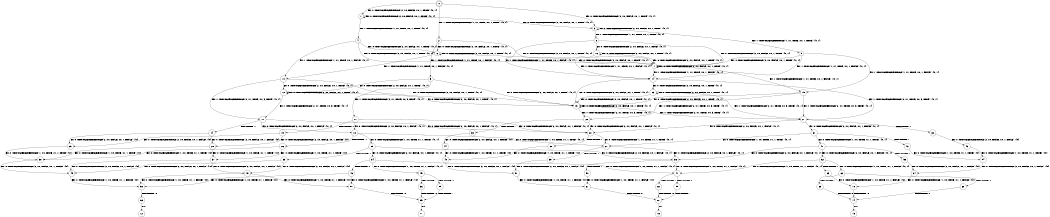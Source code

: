 digraph BCG {
size = "7, 10.5";
center = TRUE;
node [shape = circle];
0 [peripheries = 2];
0 -> 1 [label = "EX !0 !ATOMIC_EXCH_BRANCH (2, +0, FALSE, +0, 1, TRUE) !{0, 1}"];
0 -> 2 [label = "EX !1 !ATOMIC_EXCH_BRANCH (1, +1, TRUE, +0, 1, TRUE) !{0, 1}"];
0 -> 3 [label = "EX !0 !ATOMIC_EXCH_BRANCH (2, +0, FALSE, +0, 1, TRUE) !{0, 1}"];
1 -> 1 [label = "EX !0 !ATOMIC_EXCH_BRANCH (2, +0, FALSE, +0, 1, TRUE) !{0, 1}"];
1 -> 4 [label = "EX !1 !ATOMIC_EXCH_BRANCH (1, +1, TRUE, +0, 1, TRUE) !{0, 1}"];
1 -> 3 [label = "EX !0 !ATOMIC_EXCH_BRANCH (2, +0, FALSE, +0, 1, TRUE) !{0, 1}"];
2 -> 5 [label = "EX !1 !ATOMIC_EXCH_BRANCH (1, +1, TRUE, +0, 1, FALSE) !{0, 1}"];
2 -> 6 [label = "EX !0 !ATOMIC_EXCH_BRANCH (2, +0, FALSE, +0, 1, TRUE) !{0, 1}"];
2 -> 7 [label = "EX !0 !ATOMIC_EXCH_BRANCH (2, +0, FALSE, +0, 1, TRUE) !{0, 1}"];
3 -> 8 [label = "EX !1 !ATOMIC_EXCH_BRANCH (1, +1, TRUE, +0, 1, TRUE) !{0, 1}"];
3 -> 3 [label = "EX !0 !ATOMIC_EXCH_BRANCH (2, +0, FALSE, +0, 1, TRUE) !{0, 1}"];
3 -> 9 [label = "EX !1 !ATOMIC_EXCH_BRANCH (1, +1, TRUE, +0, 1, TRUE) !{0, 1}"];
4 -> 6 [label = "EX !0 !ATOMIC_EXCH_BRANCH (2, +0, FALSE, +0, 1, TRUE) !{0, 1}"];
4 -> 10 [label = "EX !1 !ATOMIC_EXCH_BRANCH (1, +1, TRUE, +0, 1, FALSE) !{0, 1}"];
4 -> 7 [label = "EX !0 !ATOMIC_EXCH_BRANCH (2, +0, FALSE, +0, 1, TRUE) !{0, 1}"];
5 -> 11 [label = "EX !1 !ATOMIC_EXCH_BRANCH (2, +1, TRUE, +0, 3, TRUE) !{0, 1}"];
5 -> 12 [label = "EX !0 !ATOMIC_EXCH_BRANCH (2, +0, FALSE, +0, 1, TRUE) !{0, 1}"];
5 -> 13 [label = "EX !0 !ATOMIC_EXCH_BRANCH (2, +0, FALSE, +0, 1, TRUE) !{0, 1}"];
6 -> 6 [label = "EX !0 !ATOMIC_EXCH_BRANCH (2, +0, FALSE, +0, 1, TRUE) !{0, 1}"];
6 -> 10 [label = "EX !1 !ATOMIC_EXCH_BRANCH (1, +1, TRUE, +0, 1, FALSE) !{0, 1}"];
6 -> 7 [label = "EX !0 !ATOMIC_EXCH_BRANCH (2, +0, FALSE, +0, 1, TRUE) !{0, 1}"];
7 -> 14 [label = "EX !1 !ATOMIC_EXCH_BRANCH (1, +1, TRUE, +0, 1, FALSE) !{0, 1}"];
7 -> 7 [label = "EX !0 !ATOMIC_EXCH_BRANCH (2, +0, FALSE, +0, 1, TRUE) !{0, 1}"];
7 -> 15 [label = "EX !1 !ATOMIC_EXCH_BRANCH (1, +1, TRUE, +0, 1, FALSE) !{0, 1}"];
8 -> 16 [label = "EX !0 !ATOMIC_EXCH_BRANCH (2, +0, FALSE, +0, 1, TRUE) !{0, 1}"];
8 -> 14 [label = "EX !1 !ATOMIC_EXCH_BRANCH (1, +1, TRUE, +0, 1, FALSE) !{0, 1}"];
8 -> 7 [label = "EX !0 !ATOMIC_EXCH_BRANCH (2, +0, FALSE, +0, 1, TRUE) !{0, 1}"];
9 -> 14 [label = "EX !1 !ATOMIC_EXCH_BRANCH (1, +1, TRUE, +0, 1, FALSE) !{0, 1}"];
9 -> 7 [label = "EX !0 !ATOMIC_EXCH_BRANCH (2, +0, FALSE, +0, 1, TRUE) !{0, 1}"];
9 -> 15 [label = "EX !1 !ATOMIC_EXCH_BRANCH (1, +1, TRUE, +0, 1, FALSE) !{0, 1}"];
10 -> 12 [label = "EX !0 !ATOMIC_EXCH_BRANCH (2, +0, FALSE, +0, 1, TRUE) !{0, 1}"];
10 -> 17 [label = "EX !1 !ATOMIC_EXCH_BRANCH (2, +1, TRUE, +0, 3, TRUE) !{0, 1}"];
10 -> 13 [label = "EX !0 !ATOMIC_EXCH_BRANCH (2, +0, FALSE, +0, 1, TRUE) !{0, 1}"];
11 -> 18 [label = "EX !0 !ATOMIC_EXCH_BRANCH (2, +0, FALSE, +0, 1, FALSE) !{0, 1}"];
11 -> 19 [label = "TERMINATE !1"];
11 -> 20 [label = "EX !0 !ATOMIC_EXCH_BRANCH (2, +0, FALSE, +0, 1, FALSE) !{0, 1}"];
12 -> 12 [label = "EX !0 !ATOMIC_EXCH_BRANCH (2, +0, FALSE, +0, 1, TRUE) !{0, 1}"];
12 -> 17 [label = "EX !1 !ATOMIC_EXCH_BRANCH (2, +1, TRUE, +0, 3, TRUE) !{0, 1}"];
12 -> 13 [label = "EX !0 !ATOMIC_EXCH_BRANCH (2, +0, FALSE, +0, 1, TRUE) !{0, 1}"];
13 -> 21 [label = "EX !1 !ATOMIC_EXCH_BRANCH (2, +1, TRUE, +0, 3, TRUE) !{0, 1}"];
13 -> 13 [label = "EX !0 !ATOMIC_EXCH_BRANCH (2, +0, FALSE, +0, 1, TRUE) !{0, 1}"];
13 -> 22 [label = "EX !1 !ATOMIC_EXCH_BRANCH (2, +1, TRUE, +0, 3, TRUE) !{0, 1}"];
14 -> 23 [label = "EX !0 !ATOMIC_EXCH_BRANCH (2, +0, FALSE, +0, 1, TRUE) !{0, 1}"];
14 -> 21 [label = "EX !1 !ATOMIC_EXCH_BRANCH (2, +1, TRUE, +0, 3, TRUE) !{0, 1}"];
14 -> 13 [label = "EX !0 !ATOMIC_EXCH_BRANCH (2, +0, FALSE, +0, 1, TRUE) !{0, 1}"];
15 -> 21 [label = "EX !1 !ATOMIC_EXCH_BRANCH (2, +1, TRUE, +0, 3, TRUE) !{0, 1}"];
15 -> 13 [label = "EX !0 !ATOMIC_EXCH_BRANCH (2, +0, FALSE, +0, 1, TRUE) !{0, 1}"];
15 -> 22 [label = "EX !1 !ATOMIC_EXCH_BRANCH (2, +1, TRUE, +0, 3, TRUE) !{0, 1}"];
16 -> 16 [label = "EX !0 !ATOMIC_EXCH_BRANCH (2, +0, FALSE, +0, 1, TRUE) !{0, 1}"];
16 -> 14 [label = "EX !1 !ATOMIC_EXCH_BRANCH (1, +1, TRUE, +0, 1, FALSE) !{0, 1}"];
16 -> 7 [label = "EX !0 !ATOMIC_EXCH_BRANCH (2, +0, FALSE, +0, 1, TRUE) !{0, 1}"];
17 -> 18 [label = "EX !0 !ATOMIC_EXCH_BRANCH (2, +0, FALSE, +0, 1, FALSE) !{0, 1}"];
17 -> 24 [label = "TERMINATE !1"];
17 -> 20 [label = "EX !0 !ATOMIC_EXCH_BRANCH (2, +0, FALSE, +0, 1, FALSE) !{0, 1}"];
18 -> 25 [label = "EX !0 !ATOMIC_EXCH_BRANCH (1, +0, TRUE, +1, 1, TRUE) !{0, 1}"];
18 -> 26 [label = "TERMINATE !1"];
18 -> 27 [label = "EX !0 !ATOMIC_EXCH_BRANCH (1, +0, TRUE, +1, 1, TRUE) !{0, 1}"];
19 -> 28 [label = "EX !0 !ATOMIC_EXCH_BRANCH (2, +0, FALSE, +0, 1, FALSE) !{0}"];
19 -> 29 [label = "EX !0 !ATOMIC_EXCH_BRANCH (2, +0, FALSE, +0, 1, FALSE) !{0}"];
20 -> 27 [label = "EX !0 !ATOMIC_EXCH_BRANCH (1, +0, TRUE, +1, 1, TRUE) !{0, 1}"];
20 -> 30 [label = "TERMINATE !1"];
21 -> 31 [label = "EX !0 !ATOMIC_EXCH_BRANCH (2, +0, FALSE, +0, 1, FALSE) !{0, 1}"];
21 -> 32 [label = "TERMINATE !1"];
21 -> 20 [label = "EX !0 !ATOMIC_EXCH_BRANCH (2, +0, FALSE, +0, 1, FALSE) !{0, 1}"];
22 -> 20 [label = "EX !0 !ATOMIC_EXCH_BRANCH (2, +0, FALSE, +0, 1, FALSE) !{0, 1}"];
22 -> 33 [label = "TERMINATE !1"];
23 -> 23 [label = "EX !0 !ATOMIC_EXCH_BRANCH (2, +0, FALSE, +0, 1, TRUE) !{0, 1}"];
23 -> 21 [label = "EX !1 !ATOMIC_EXCH_BRANCH (2, +1, TRUE, +0, 3, TRUE) !{0, 1}"];
23 -> 13 [label = "EX !0 !ATOMIC_EXCH_BRANCH (2, +0, FALSE, +0, 1, TRUE) !{0, 1}"];
24 -> 28 [label = "EX !0 !ATOMIC_EXCH_BRANCH (2, +0, FALSE, +0, 1, FALSE) !{0}"];
24 -> 29 [label = "EX !0 !ATOMIC_EXCH_BRANCH (2, +0, FALSE, +0, 1, FALSE) !{0}"];
25 -> 34 [label = "EX !0 !ATOMIC_EXCH_BRANCH (2, +0, FALSE, +0, 1, FALSE) !{0, 1}"];
25 -> 35 [label = "TERMINATE !1"];
25 -> 36 [label = "EX !0 !ATOMIC_EXCH_BRANCH (2, +0, FALSE, +0, 1, FALSE) !{0, 1}"];
26 -> 37 [label = "EX !0 !ATOMIC_EXCH_BRANCH (1, +0, TRUE, +1, 1, TRUE) !{0}"];
26 -> 38 [label = "EX !0 !ATOMIC_EXCH_BRANCH (1, +0, TRUE, +1, 1, TRUE) !{0}"];
27 -> 36 [label = "EX !0 !ATOMIC_EXCH_BRANCH (2, +0, FALSE, +0, 1, FALSE) !{0, 1}"];
27 -> 39 [label = "TERMINATE !1"];
28 -> 37 [label = "EX !0 !ATOMIC_EXCH_BRANCH (1, +0, TRUE, +1, 1, TRUE) !{0}"];
28 -> 38 [label = "EX !0 !ATOMIC_EXCH_BRANCH (1, +0, TRUE, +1, 1, TRUE) !{0}"];
29 -> 38 [label = "EX !0 !ATOMIC_EXCH_BRANCH (1, +0, TRUE, +1, 1, TRUE) !{0}"];
30 -> 40 [label = "EX !0 !ATOMIC_EXCH_BRANCH (1, +0, TRUE, +1, 1, TRUE) !{0}"];
31 -> 41 [label = "EX !0 !ATOMIC_EXCH_BRANCH (1, +0, TRUE, +1, 1, TRUE) !{0, 1}"];
31 -> 42 [label = "TERMINATE !1"];
31 -> 27 [label = "EX !0 !ATOMIC_EXCH_BRANCH (1, +0, TRUE, +1, 1, TRUE) !{0, 1}"];
32 -> 43 [label = "EX !0 !ATOMIC_EXCH_BRANCH (2, +0, FALSE, +0, 1, FALSE) !{0}"];
33 -> 44 [label = "EX !0 !ATOMIC_EXCH_BRANCH (2, +0, FALSE, +0, 1, FALSE) !{0}"];
34 -> 45 [label = "EX !0 !ATOMIC_EXCH_BRANCH (1, +0, TRUE, +1, 1, FALSE) !{0, 1}"];
34 -> 46 [label = "TERMINATE !1"];
34 -> 47 [label = "EX !0 !ATOMIC_EXCH_BRANCH (1, +0, TRUE, +1, 1, FALSE) !{0, 1}"];
35 -> 48 [label = "EX !0 !ATOMIC_EXCH_BRANCH (2, +0, FALSE, +0, 1, FALSE) !{0}"];
35 -> 49 [label = "EX !0 !ATOMIC_EXCH_BRANCH (2, +0, FALSE, +0, 1, FALSE) !{0}"];
36 -> 47 [label = "EX !0 !ATOMIC_EXCH_BRANCH (1, +0, TRUE, +1, 1, FALSE) !{0, 1}"];
36 -> 50 [label = "TERMINATE !1"];
37 -> 48 [label = "EX !0 !ATOMIC_EXCH_BRANCH (2, +0, FALSE, +0, 1, FALSE) !{0}"];
37 -> 49 [label = "EX !0 !ATOMIC_EXCH_BRANCH (2, +0, FALSE, +0, 1, FALSE) !{0}"];
38 -> 49 [label = "EX !0 !ATOMIC_EXCH_BRANCH (2, +0, FALSE, +0, 1, FALSE) !{0}"];
39 -> 51 [label = "EX !0 !ATOMIC_EXCH_BRANCH (2, +0, FALSE, +0, 1, FALSE) !{0}"];
40 -> 51 [label = "EX !0 !ATOMIC_EXCH_BRANCH (2, +0, FALSE, +0, 1, FALSE) !{0}"];
41 -> 52 [label = "EX !0 !ATOMIC_EXCH_BRANCH (2, +0, FALSE, +0, 1, FALSE) !{0, 1}"];
41 -> 53 [label = "TERMINATE !1"];
41 -> 36 [label = "EX !0 !ATOMIC_EXCH_BRANCH (2, +0, FALSE, +0, 1, FALSE) !{0, 1}"];
42 -> 54 [label = "EX !0 !ATOMIC_EXCH_BRANCH (1, +0, TRUE, +1, 1, TRUE) !{0}"];
43 -> 54 [label = "EX !0 !ATOMIC_EXCH_BRANCH (1, +0, TRUE, +1, 1, TRUE) !{0}"];
44 -> 40 [label = "EX !0 !ATOMIC_EXCH_BRANCH (1, +0, TRUE, +1, 1, TRUE) !{0}"];
45 -> 55 [label = "TERMINATE !0"];
45 -> 56 [label = "TERMINATE !1"];
46 -> 57 [label = "EX !0 !ATOMIC_EXCH_BRANCH (1, +0, TRUE, +1, 1, FALSE) !{0}"];
46 -> 58 [label = "EX !0 !ATOMIC_EXCH_BRANCH (1, +0, TRUE, +1, 1, FALSE) !{0}"];
47 -> 59 [label = "TERMINATE !0"];
47 -> 60 [label = "TERMINATE !1"];
48 -> 57 [label = "EX !0 !ATOMIC_EXCH_BRANCH (1, +0, TRUE, +1, 1, FALSE) !{0}"];
48 -> 58 [label = "EX !0 !ATOMIC_EXCH_BRANCH (1, +0, TRUE, +1, 1, FALSE) !{0}"];
49 -> 58 [label = "EX !0 !ATOMIC_EXCH_BRANCH (1, +0, TRUE, +1, 1, FALSE) !{0}"];
50 -> 61 [label = "EX !0 !ATOMIC_EXCH_BRANCH (1, +0, TRUE, +1, 1, FALSE) !{0}"];
51 -> 61 [label = "EX !0 !ATOMIC_EXCH_BRANCH (1, +0, TRUE, +1, 1, FALSE) !{0}"];
52 -> 62 [label = "EX !0 !ATOMIC_EXCH_BRANCH (1, +0, TRUE, +1, 1, FALSE) !{0, 1}"];
52 -> 63 [label = "TERMINATE !1"];
52 -> 47 [label = "EX !0 !ATOMIC_EXCH_BRANCH (1, +0, TRUE, +1, 1, FALSE) !{0, 1}"];
53 -> 64 [label = "EX !0 !ATOMIC_EXCH_BRANCH (2, +0, FALSE, +0, 1, FALSE) !{0}"];
54 -> 64 [label = "EX !0 !ATOMIC_EXCH_BRANCH (2, +0, FALSE, +0, 1, FALSE) !{0}"];
55 -> 65 [label = "TERMINATE !1"];
56 -> 65 [label = "TERMINATE !0"];
57 -> 65 [label = "TERMINATE !0"];
58 -> 66 [label = "TERMINATE !0"];
59 -> 67 [label = "TERMINATE !1"];
60 -> 67 [label = "TERMINATE !0"];
61 -> 67 [label = "TERMINATE !0"];
62 -> 68 [label = "TERMINATE !0"];
62 -> 69 [label = "TERMINATE !1"];
63 -> 70 [label = "EX !0 !ATOMIC_EXCH_BRANCH (1, +0, TRUE, +1, 1, FALSE) !{0}"];
64 -> 70 [label = "EX !0 !ATOMIC_EXCH_BRANCH (1, +0, TRUE, +1, 1, FALSE) !{0}"];
65 -> 71 [label = "exit"];
66 -> 72 [label = "exit"];
67 -> 73 [label = "exit"];
68 -> 74 [label = "TERMINATE !1"];
69 -> 74 [label = "TERMINATE !0"];
70 -> 74 [label = "TERMINATE !0"];
74 -> 75 [label = "exit"];
}
